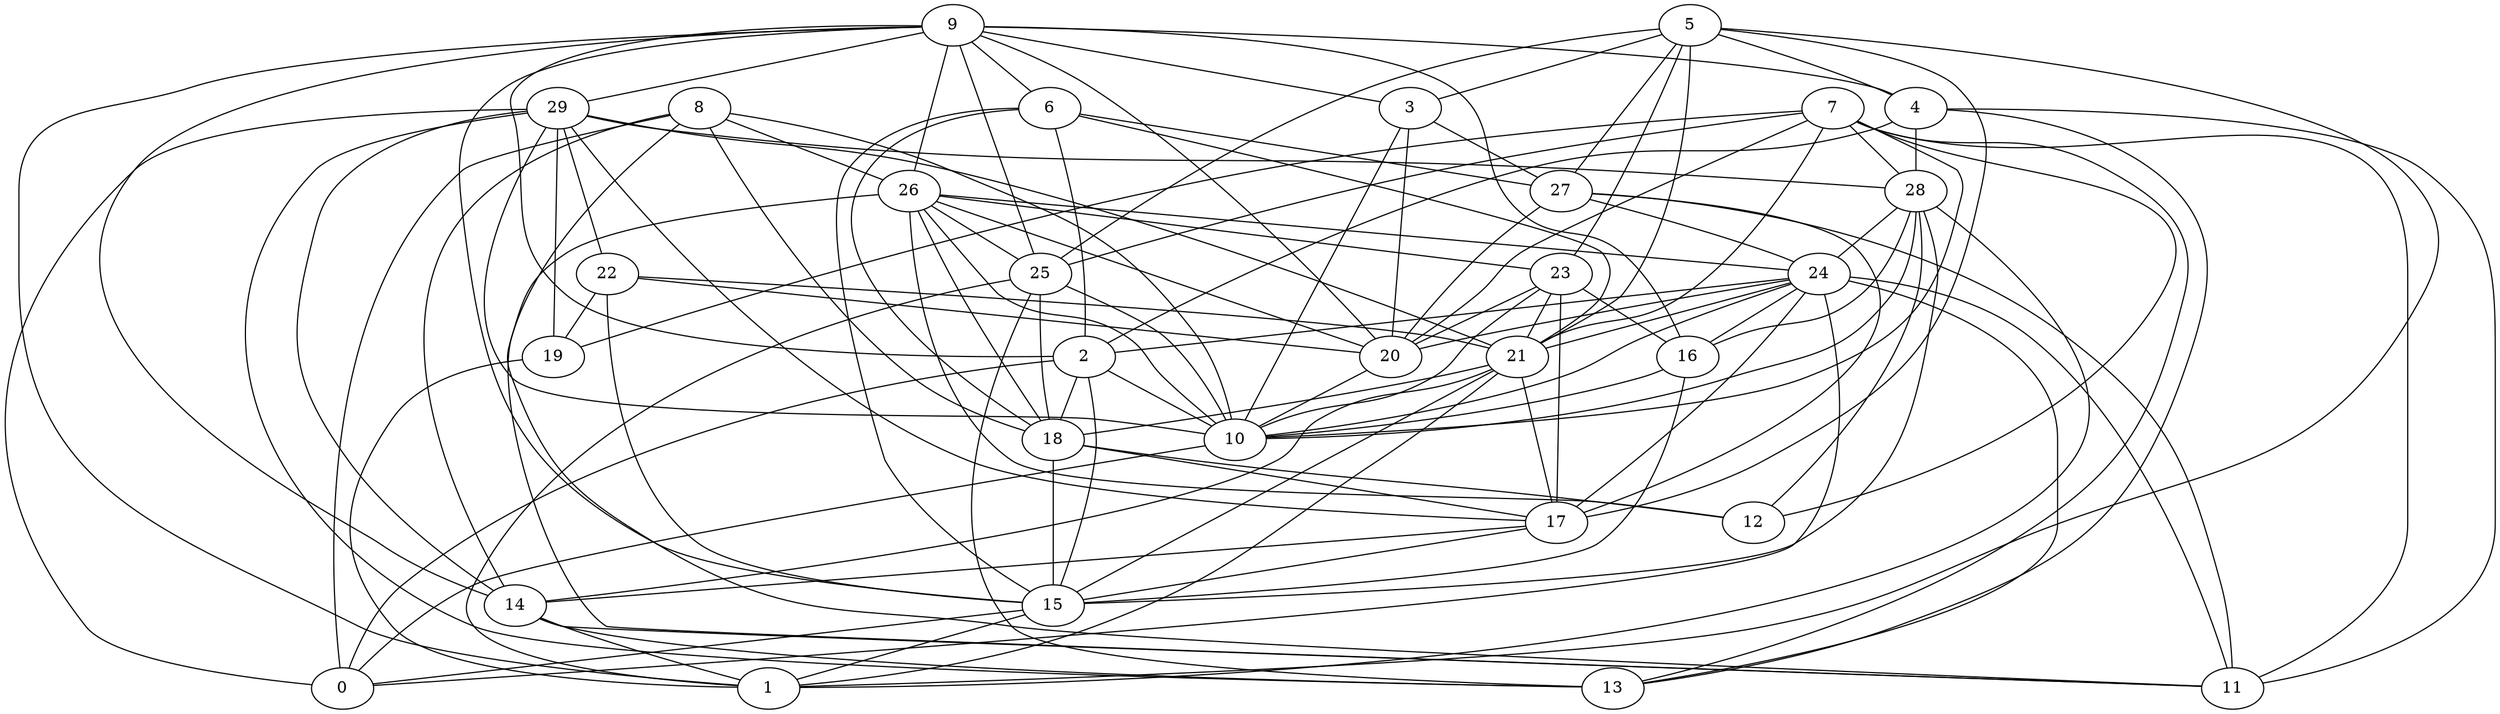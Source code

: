 digraph GG_graph {

subgraph G_graph {
edge [color = black]
"24" -> "20" [dir = none]
"24" -> "13" [dir = none]
"24" -> "17" [dir = none]
"24" -> "11" [dir = none]
"24" -> "21" [dir = none]
"22" -> "19" [dir = none]
"22" -> "15" [dir = none]
"9" -> "4" [dir = none]
"9" -> "25" [dir = none]
"9" -> "3" [dir = none]
"9" -> "15" [dir = none]
"9" -> "20" [dir = none]
"15" -> "0" [dir = none]
"29" -> "14" [dir = none]
"29" -> "21" [dir = none]
"29" -> "19" [dir = none]
"29" -> "0" [dir = none]
"29" -> "22" [dir = none]
"6" -> "21" [dir = none]
"6" -> "27" [dir = none]
"3" -> "20" [dir = none]
"3" -> "27" [dir = none]
"16" -> "15" [dir = none]
"5" -> "23" [dir = none]
"5" -> "25" [dir = none]
"5" -> "4" [dir = none]
"4" -> "2" [dir = none]
"4" -> "13" [dir = none]
"27" -> "17" [dir = none]
"27" -> "11" [dir = none]
"28" -> "10" [dir = none]
"28" -> "24" [dir = none]
"28" -> "12" [dir = none]
"28" -> "16" [dir = none]
"7" -> "12" [dir = none]
"7" -> "10" [dir = none]
"7" -> "21" [dir = none]
"7" -> "28" [dir = none]
"7" -> "25" [dir = none]
"18" -> "15" [dir = none]
"25" -> "10" [dir = none]
"25" -> "13" [dir = none]
"25" -> "1" [dir = none]
"25" -> "18" [dir = none]
"2" -> "18" [dir = none]
"2" -> "10" [dir = none]
"21" -> "1" [dir = none]
"21" -> "17" [dir = none]
"21" -> "15" [dir = none]
"21" -> "14" [dir = none]
"23" -> "16" [dir = none]
"23" -> "20" [dir = none]
"26" -> "18" [dir = none]
"26" -> "10" [dir = none]
"26" -> "24" [dir = none]
"14" -> "11" [dir = none]
"8" -> "11" [dir = none]
"8" -> "14" [dir = none]
"29" -> "10" [dir = none]
"9" -> "26" [dir = none]
"2" -> "15" [dir = none]
"26" -> "20" [dir = none]
"4" -> "28" [dir = none]
"8" -> "18" [dir = none]
"5" -> "27" [dir = none]
"29" -> "13" [dir = none]
"24" -> "2" [dir = none]
"19" -> "1" [dir = none]
"18" -> "12" [dir = none]
"5" -> "21" [dir = none]
"23" -> "17" [dir = none]
"9" -> "14" [dir = none]
"8" -> "0" [dir = none]
"5" -> "3" [dir = none]
"6" -> "18" [dir = none]
"7" -> "13" [dir = none]
"9" -> "2" [dir = none]
"14" -> "13" [dir = none]
"16" -> "10" [dir = none]
"6" -> "15" [dir = none]
"5" -> "1" [dir = none]
"24" -> "10" [dir = none]
"29" -> "28" [dir = none]
"8" -> "26" [dir = none]
"29" -> "17" [dir = none]
"22" -> "20" [dir = none]
"24" -> "16" [dir = none]
"14" -> "1" [dir = none]
"3" -> "10" [dir = none]
"7" -> "20" [dir = none]
"18" -> "17" [dir = none]
"10" -> "0" [dir = none]
"15" -> "1" [dir = none]
"24" -> "0" [dir = none]
"28" -> "15" [dir = none]
"26" -> "11" [dir = none]
"5" -> "17" [dir = none]
"27" -> "20" [dir = none]
"9" -> "29" [dir = none]
"21" -> "18" [dir = none]
"6" -> "2" [dir = none]
"4" -> "11" [dir = none]
"26" -> "23" [dir = none]
"2" -> "0" [dir = none]
"9" -> "16" [dir = none]
"23" -> "21" [dir = none]
"26" -> "12" [dir = none]
"9" -> "6" [dir = none]
"22" -> "21" [dir = none]
"7" -> "19" [dir = none]
"7" -> "11" [dir = none]
"8" -> "10" [dir = none]
"27" -> "24" [dir = none]
"9" -> "1" [dir = none]
"17" -> "14" [dir = none]
"17" -> "15" [dir = none]
"20" -> "10" [dir = none]
"28" -> "1" [dir = none]
"23" -> "10" [dir = none]
"26" -> "25" [dir = none]
}

}
